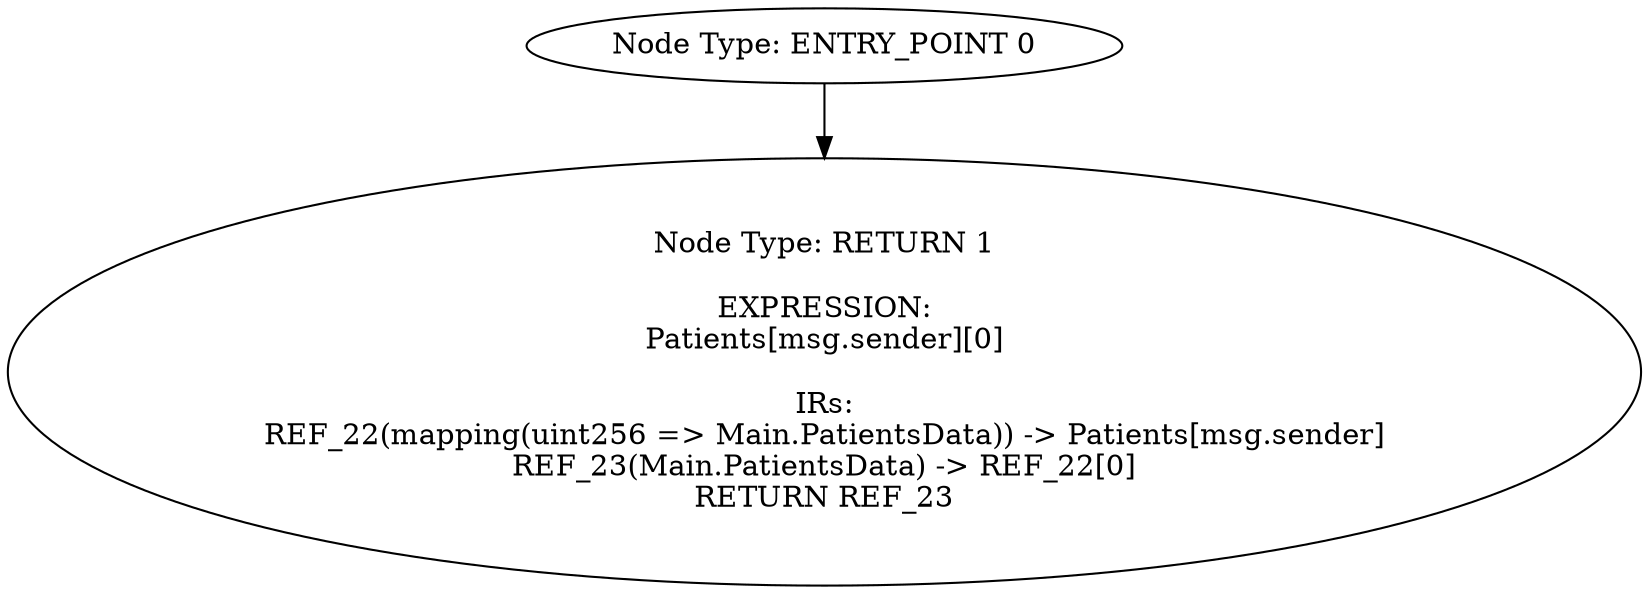 digraph{
0[label="Node Type: ENTRY_POINT 0
"];
0->1;
1[label="Node Type: RETURN 1

EXPRESSION:
Patients[msg.sender][0]

IRs:
REF_22(mapping(uint256 => Main.PatientsData)) -> Patients[msg.sender]
REF_23(Main.PatientsData) -> REF_22[0]
RETURN REF_23"];
}
